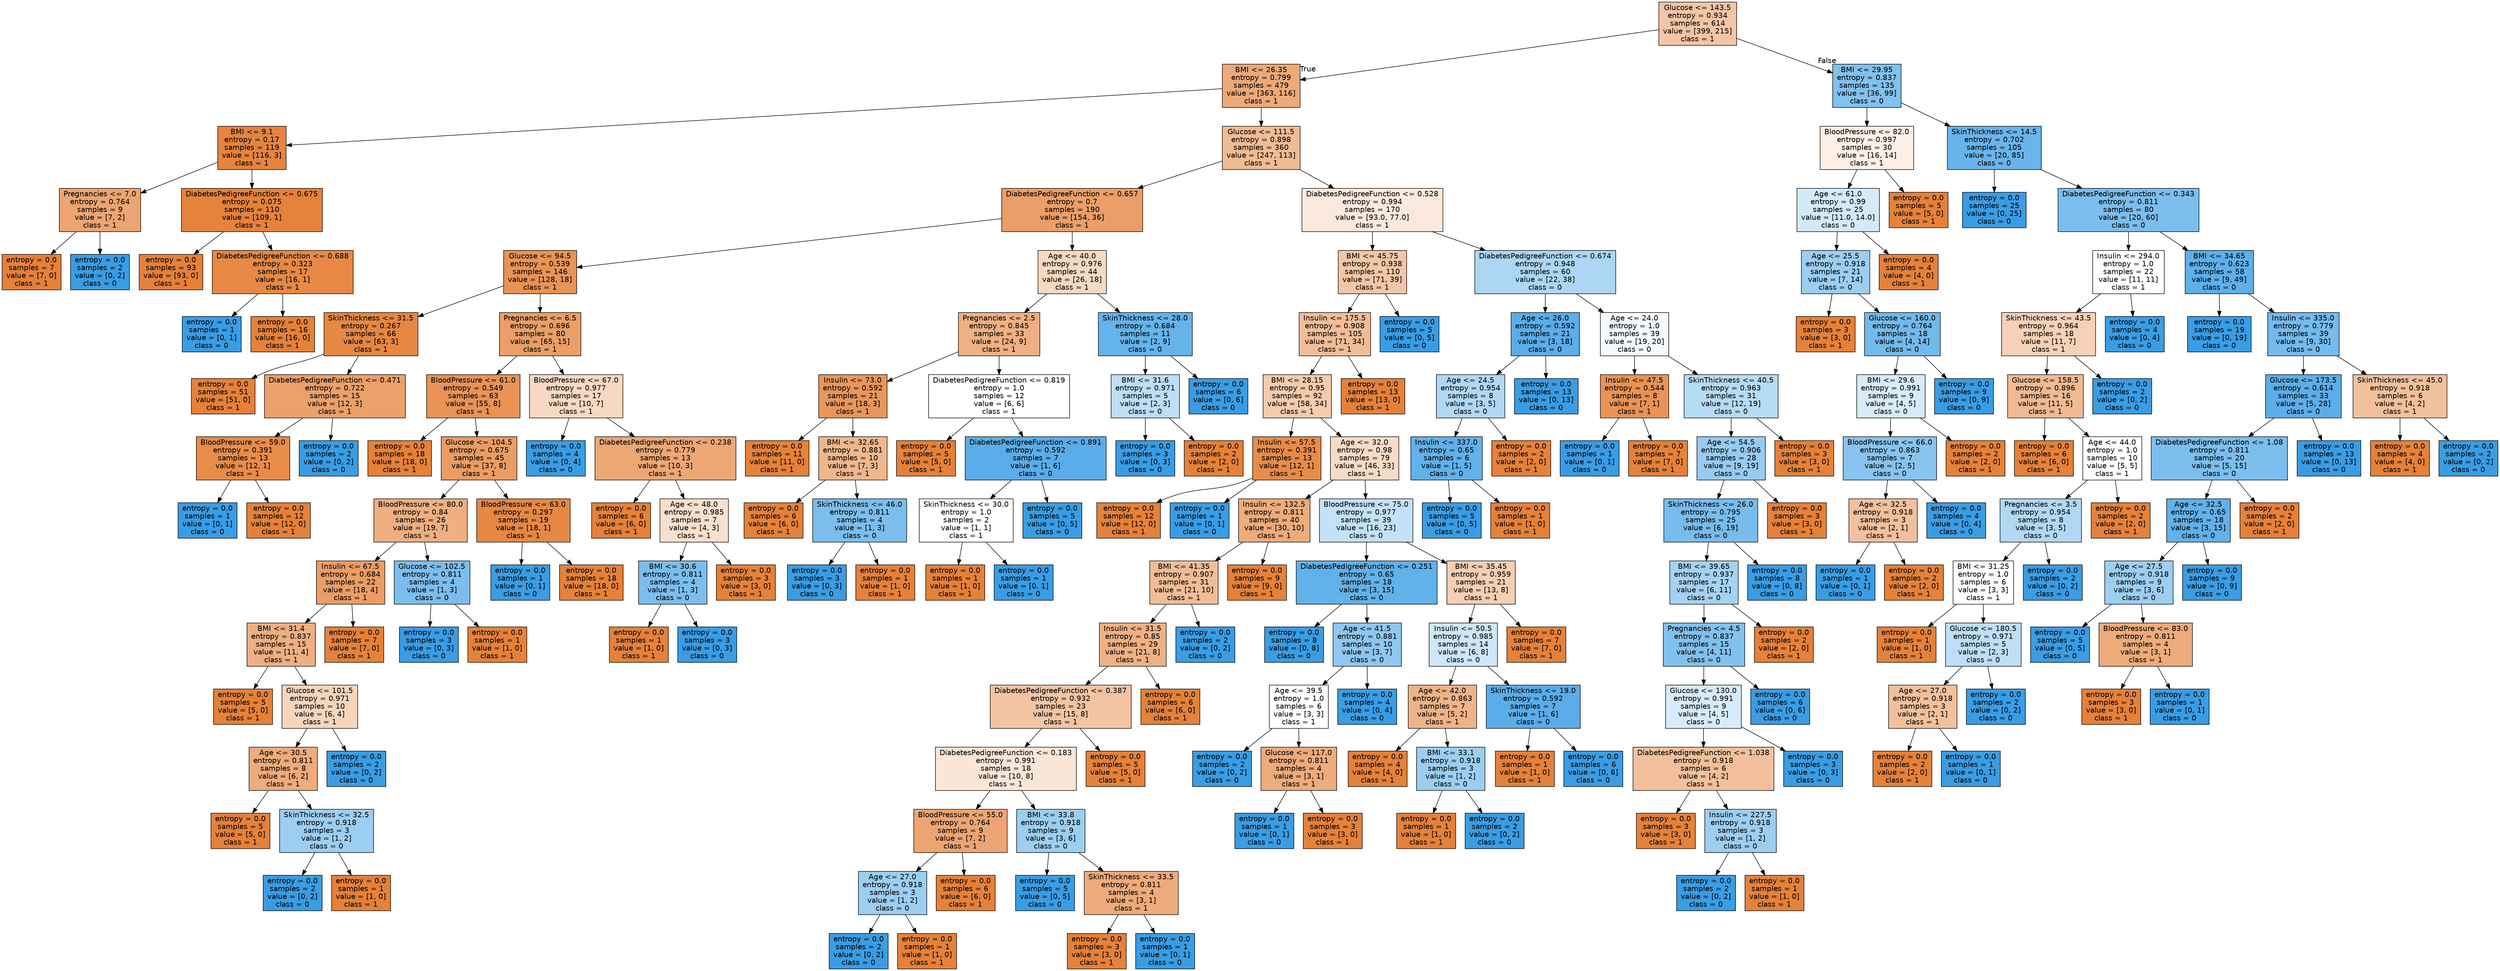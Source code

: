 digraph Tree {
node [shape=box, style="filled", color="black", fontname="helvetica"] ;
edge [fontname="helvetica"] ;
0 [label="Glucose <= 143.5\nentropy = 0.934\nsamples = 614\nvalue = [399, 215]\nclass = 1", fillcolor="#f3c5a4"] ;
1 [label="BMI <= 26.35\nentropy = 0.799\nsamples = 479\nvalue = [363, 116]\nclass = 1", fillcolor="#eda978"] ;
0 -> 1 [labeldistance=2.5, labelangle=45, headlabel="True"] ;
2 [label="BMI <= 9.1\nentropy = 0.17\nsamples = 119\nvalue = [116, 3]\nclass = 1", fillcolor="#e6843e"] ;
1 -> 2 ;
3 [label="Pregnancies <= 7.0\nentropy = 0.764\nsamples = 9\nvalue = [7, 2]\nclass = 1", fillcolor="#eca572"] ;
2 -> 3 ;
4 [label="entropy = 0.0\nsamples = 7\nvalue = [7, 0]\nclass = 1", fillcolor="#e58139"] ;
3 -> 4 ;
5 [label="entropy = 0.0\nsamples = 2\nvalue = [0, 2]\nclass = 0", fillcolor="#399de5"] ;
3 -> 5 ;
6 [label="DiabetesPedigreeFunction <= 0.675\nentropy = 0.075\nsamples = 110\nvalue = [109, 1]\nclass = 1", fillcolor="#e5823b"] ;
2 -> 6 ;
7 [label="entropy = 0.0\nsamples = 93\nvalue = [93, 0]\nclass = 1", fillcolor="#e58139"] ;
6 -> 7 ;
8 [label="DiabetesPedigreeFunction <= 0.688\nentropy = 0.323\nsamples = 17\nvalue = [16, 1]\nclass = 1", fillcolor="#e78945"] ;
6 -> 8 ;
9 [label="entropy = 0.0\nsamples = 1\nvalue = [0, 1]\nclass = 0", fillcolor="#399de5"] ;
8 -> 9 ;
10 [label="entropy = 0.0\nsamples = 16\nvalue = [16, 0]\nclass = 1", fillcolor="#e58139"] ;
8 -> 10 ;
11 [label="Glucose <= 111.5\nentropy = 0.898\nsamples = 360\nvalue = [247, 113]\nclass = 1", fillcolor="#f1bb94"] ;
1 -> 11 ;
12 [label="DiabetesPedigreeFunction <= 0.657\nentropy = 0.7\nsamples = 190\nvalue = [154, 36]\nclass = 1", fillcolor="#eb9e67"] ;
11 -> 12 ;
13 [label="Glucose <= 94.5\nentropy = 0.539\nsamples = 146\nvalue = [128, 18]\nclass = 1", fillcolor="#e99355"] ;
12 -> 13 ;
14 [label="SkinThickness <= 31.5\nentropy = 0.267\nsamples = 66\nvalue = [63, 3]\nclass = 1", fillcolor="#e68742"] ;
13 -> 14 ;
15 [label="entropy = 0.0\nsamples = 51\nvalue = [51, 0]\nclass = 1", fillcolor="#e58139"] ;
14 -> 15 ;
16 [label="DiabetesPedigreeFunction <= 0.471\nentropy = 0.722\nsamples = 15\nvalue = [12, 3]\nclass = 1", fillcolor="#eca06a"] ;
14 -> 16 ;
17 [label="BloodPressure <= 59.0\nentropy = 0.391\nsamples = 13\nvalue = [12, 1]\nclass = 1", fillcolor="#e78c49"] ;
16 -> 17 ;
18 [label="entropy = 0.0\nsamples = 1\nvalue = [0, 1]\nclass = 0", fillcolor="#399de5"] ;
17 -> 18 ;
19 [label="entropy = 0.0\nsamples = 12\nvalue = [12, 0]\nclass = 1", fillcolor="#e58139"] ;
17 -> 19 ;
20 [label="entropy = 0.0\nsamples = 2\nvalue = [0, 2]\nclass = 0", fillcolor="#399de5"] ;
16 -> 20 ;
21 [label="Pregnancies <= 6.5\nentropy = 0.696\nsamples = 80\nvalue = [65, 15]\nclass = 1", fillcolor="#eb9e67"] ;
13 -> 21 ;
22 [label="BloodPressure <= 61.0\nentropy = 0.549\nsamples = 63\nvalue = [55, 8]\nclass = 1", fillcolor="#e99356"] ;
21 -> 22 ;
23 [label="entropy = 0.0\nsamples = 18\nvalue = [18, 0]\nclass = 1", fillcolor="#e58139"] ;
22 -> 23 ;
24 [label="Glucose <= 104.5\nentropy = 0.675\nsamples = 45\nvalue = [37, 8]\nclass = 1", fillcolor="#eb9c64"] ;
22 -> 24 ;
25 [label="BloodPressure <= 80.0\nentropy = 0.84\nsamples = 26\nvalue = [19, 7]\nclass = 1", fillcolor="#efaf82"] ;
24 -> 25 ;
26 [label="Insulin <= 67.5\nentropy = 0.684\nsamples = 22\nvalue = [18, 4]\nclass = 1", fillcolor="#eb9d65"] ;
25 -> 26 ;
27 [label="BMI <= 31.4\nentropy = 0.837\nsamples = 15\nvalue = [11, 4]\nclass = 1", fillcolor="#eeaf81"] ;
26 -> 27 ;
28 [label="entropy = 0.0\nsamples = 5\nvalue = [5, 0]\nclass = 1", fillcolor="#e58139"] ;
27 -> 28 ;
29 [label="Glucose <= 101.5\nentropy = 0.971\nsamples = 10\nvalue = [6, 4]\nclass = 1", fillcolor="#f6d5bd"] ;
27 -> 29 ;
30 [label="Age <= 30.5\nentropy = 0.811\nsamples = 8\nvalue = [6, 2]\nclass = 1", fillcolor="#eeab7b"] ;
29 -> 30 ;
31 [label="entropy = 0.0\nsamples = 5\nvalue = [5, 0]\nclass = 1", fillcolor="#e58139"] ;
30 -> 31 ;
32 [label="SkinThickness <= 32.5\nentropy = 0.918\nsamples = 3\nvalue = [1, 2]\nclass = 0", fillcolor="#9ccef2"] ;
30 -> 32 ;
33 [label="entropy = 0.0\nsamples = 2\nvalue = [0, 2]\nclass = 0", fillcolor="#399de5"] ;
32 -> 33 ;
34 [label="entropy = 0.0\nsamples = 1\nvalue = [1, 0]\nclass = 1", fillcolor="#e58139"] ;
32 -> 34 ;
35 [label="entropy = 0.0\nsamples = 2\nvalue = [0, 2]\nclass = 0", fillcolor="#399de5"] ;
29 -> 35 ;
36 [label="entropy = 0.0\nsamples = 7\nvalue = [7, 0]\nclass = 1", fillcolor="#e58139"] ;
26 -> 36 ;
37 [label="Glucose <= 102.5\nentropy = 0.811\nsamples = 4\nvalue = [1, 3]\nclass = 0", fillcolor="#7bbeee"] ;
25 -> 37 ;
38 [label="entropy = 0.0\nsamples = 3\nvalue = [0, 3]\nclass = 0", fillcolor="#399de5"] ;
37 -> 38 ;
39 [label="entropy = 0.0\nsamples = 1\nvalue = [1, 0]\nclass = 1", fillcolor="#e58139"] ;
37 -> 39 ;
40 [label="BloodPressure <= 63.0\nentropy = 0.297\nsamples = 19\nvalue = [18, 1]\nclass = 1", fillcolor="#e68844"] ;
24 -> 40 ;
41 [label="entropy = 0.0\nsamples = 1\nvalue = [0, 1]\nclass = 0", fillcolor="#399de5"] ;
40 -> 41 ;
42 [label="entropy = 0.0\nsamples = 18\nvalue = [18, 0]\nclass = 1", fillcolor="#e58139"] ;
40 -> 42 ;
43 [label="BloodPressure <= 67.0\nentropy = 0.977\nsamples = 17\nvalue = [10, 7]\nclass = 1", fillcolor="#f7d9c4"] ;
21 -> 43 ;
44 [label="entropy = 0.0\nsamples = 4\nvalue = [0, 4]\nclass = 0", fillcolor="#399de5"] ;
43 -> 44 ;
45 [label="DiabetesPedigreeFunction <= 0.238\nentropy = 0.779\nsamples = 13\nvalue = [10, 3]\nclass = 1", fillcolor="#eda774"] ;
43 -> 45 ;
46 [label="entropy = 0.0\nsamples = 6\nvalue = [6, 0]\nclass = 1", fillcolor="#e58139"] ;
45 -> 46 ;
47 [label="Age <= 48.0\nentropy = 0.985\nsamples = 7\nvalue = [4, 3]\nclass = 1", fillcolor="#f8e0ce"] ;
45 -> 47 ;
48 [label="BMI <= 30.6\nentropy = 0.811\nsamples = 4\nvalue = [1, 3]\nclass = 0", fillcolor="#7bbeee"] ;
47 -> 48 ;
49 [label="entropy = 0.0\nsamples = 1\nvalue = [1, 0]\nclass = 1", fillcolor="#e58139"] ;
48 -> 49 ;
50 [label="entropy = 0.0\nsamples = 3\nvalue = [0, 3]\nclass = 0", fillcolor="#399de5"] ;
48 -> 50 ;
51 [label="entropy = 0.0\nsamples = 3\nvalue = [3, 0]\nclass = 1", fillcolor="#e58139"] ;
47 -> 51 ;
52 [label="Age <= 40.0\nentropy = 0.976\nsamples = 44\nvalue = [26, 18]\nclass = 1", fillcolor="#f7d8c2"] ;
12 -> 52 ;
53 [label="Pregnancies <= 2.5\nentropy = 0.845\nsamples = 33\nvalue = [24, 9]\nclass = 1", fillcolor="#efb083"] ;
52 -> 53 ;
54 [label="Insulin <= 73.0\nentropy = 0.592\nsamples = 21\nvalue = [18, 3]\nclass = 1", fillcolor="#e9965a"] ;
53 -> 54 ;
55 [label="entropy = 0.0\nsamples = 11\nvalue = [11, 0]\nclass = 1", fillcolor="#e58139"] ;
54 -> 55 ;
56 [label="BMI <= 32.65\nentropy = 0.881\nsamples = 10\nvalue = [7, 3]\nclass = 1", fillcolor="#f0b78e"] ;
54 -> 56 ;
57 [label="entropy = 0.0\nsamples = 6\nvalue = [6, 0]\nclass = 1", fillcolor="#e58139"] ;
56 -> 57 ;
58 [label="SkinThickness <= 46.0\nentropy = 0.811\nsamples = 4\nvalue = [1, 3]\nclass = 0", fillcolor="#7bbeee"] ;
56 -> 58 ;
59 [label="entropy = 0.0\nsamples = 3\nvalue = [0, 3]\nclass = 0", fillcolor="#399de5"] ;
58 -> 59 ;
60 [label="entropy = 0.0\nsamples = 1\nvalue = [1, 0]\nclass = 1", fillcolor="#e58139"] ;
58 -> 60 ;
61 [label="DiabetesPedigreeFunction <= 0.819\nentropy = 1.0\nsamples = 12\nvalue = [6, 6]\nclass = 1", fillcolor="#ffffff"] ;
53 -> 61 ;
62 [label="entropy = 0.0\nsamples = 5\nvalue = [5, 0]\nclass = 1", fillcolor="#e58139"] ;
61 -> 62 ;
63 [label="DiabetesPedigreeFunction <= 0.891\nentropy = 0.592\nsamples = 7\nvalue = [1, 6]\nclass = 0", fillcolor="#5aade9"] ;
61 -> 63 ;
64 [label="SkinThickness <= 30.0\nentropy = 1.0\nsamples = 2\nvalue = [1, 1]\nclass = 1", fillcolor="#ffffff"] ;
63 -> 64 ;
65 [label="entropy = 0.0\nsamples = 1\nvalue = [1, 0]\nclass = 1", fillcolor="#e58139"] ;
64 -> 65 ;
66 [label="entropy = 0.0\nsamples = 1\nvalue = [0, 1]\nclass = 0", fillcolor="#399de5"] ;
64 -> 66 ;
67 [label="entropy = 0.0\nsamples = 5\nvalue = [0, 5]\nclass = 0", fillcolor="#399de5"] ;
63 -> 67 ;
68 [label="SkinThickness <= 28.0\nentropy = 0.684\nsamples = 11\nvalue = [2, 9]\nclass = 0", fillcolor="#65b3eb"] ;
52 -> 68 ;
69 [label="BMI <= 31.6\nentropy = 0.971\nsamples = 5\nvalue = [2, 3]\nclass = 0", fillcolor="#bddef6"] ;
68 -> 69 ;
70 [label="entropy = 0.0\nsamples = 3\nvalue = [0, 3]\nclass = 0", fillcolor="#399de5"] ;
69 -> 70 ;
71 [label="entropy = 0.0\nsamples = 2\nvalue = [2, 0]\nclass = 1", fillcolor="#e58139"] ;
69 -> 71 ;
72 [label="entropy = 0.0\nsamples = 6\nvalue = [0, 6]\nclass = 0", fillcolor="#399de5"] ;
68 -> 72 ;
73 [label="DiabetesPedigreeFunction <= 0.528\nentropy = 0.994\nsamples = 170\nvalue = [93.0, 77.0]\nclass = 1", fillcolor="#fbe9dd"] ;
11 -> 73 ;
74 [label="BMI <= 45.75\nentropy = 0.938\nsamples = 110\nvalue = [71, 39]\nclass = 1", fillcolor="#f3c6a6"] ;
73 -> 74 ;
75 [label="Insulin <= 175.5\nentropy = 0.908\nsamples = 105\nvalue = [71, 34]\nclass = 1", fillcolor="#f1bd98"] ;
74 -> 75 ;
76 [label="BMI <= 28.15\nentropy = 0.95\nsamples = 92\nvalue = [58, 34]\nclass = 1", fillcolor="#f4cbad"] ;
75 -> 76 ;
77 [label="Insulin <= 57.5\nentropy = 0.391\nsamples = 13\nvalue = [12, 1]\nclass = 1", fillcolor="#e78c49"] ;
76 -> 77 ;
78 [label="entropy = 0.0\nsamples = 12\nvalue = [12, 0]\nclass = 1", fillcolor="#e58139"] ;
77 -> 78 ;
79 [label="entropy = 0.0\nsamples = 1\nvalue = [0, 1]\nclass = 0", fillcolor="#399de5"] ;
77 -> 79 ;
80 [label="Age <= 32.0\nentropy = 0.98\nsamples = 79\nvalue = [46, 33]\nclass = 1", fillcolor="#f8dbc7"] ;
76 -> 80 ;
81 [label="Insulin <= 132.5\nentropy = 0.811\nsamples = 40\nvalue = [30, 10]\nclass = 1", fillcolor="#eeab7b"] ;
80 -> 81 ;
82 [label="BMI <= 41.35\nentropy = 0.907\nsamples = 31\nvalue = [21, 10]\nclass = 1", fillcolor="#f1bd97"] ;
81 -> 82 ;
83 [label="Insulin <= 31.5\nentropy = 0.85\nsamples = 29\nvalue = [21, 8]\nclass = 1", fillcolor="#efb184"] ;
82 -> 83 ;
84 [label="DiabetesPedigreeFunction <= 0.387\nentropy = 0.932\nsamples = 23\nvalue = [15, 8]\nclass = 1", fillcolor="#f3c4a3"] ;
83 -> 84 ;
85 [label="DiabetesPedigreeFunction <= 0.183\nentropy = 0.991\nsamples = 18\nvalue = [10, 8]\nclass = 1", fillcolor="#fae6d7"] ;
84 -> 85 ;
86 [label="BloodPressure <= 55.0\nentropy = 0.764\nsamples = 9\nvalue = [7, 2]\nclass = 1", fillcolor="#eca572"] ;
85 -> 86 ;
87 [label="Age <= 27.0\nentropy = 0.918\nsamples = 3\nvalue = [1, 2]\nclass = 0", fillcolor="#9ccef2"] ;
86 -> 87 ;
88 [label="entropy = 0.0\nsamples = 2\nvalue = [0, 2]\nclass = 0", fillcolor="#399de5"] ;
87 -> 88 ;
89 [label="entropy = 0.0\nsamples = 1\nvalue = [1, 0]\nclass = 1", fillcolor="#e58139"] ;
87 -> 89 ;
90 [label="entropy = 0.0\nsamples = 6\nvalue = [6, 0]\nclass = 1", fillcolor="#e58139"] ;
86 -> 90 ;
91 [label="BMI <= 33.8\nentropy = 0.918\nsamples = 9\nvalue = [3, 6]\nclass = 0", fillcolor="#9ccef2"] ;
85 -> 91 ;
92 [label="entropy = 0.0\nsamples = 5\nvalue = [0, 5]\nclass = 0", fillcolor="#399de5"] ;
91 -> 92 ;
93 [label="SkinThickness <= 33.5\nentropy = 0.811\nsamples = 4\nvalue = [3, 1]\nclass = 1", fillcolor="#eeab7b"] ;
91 -> 93 ;
94 [label="entropy = 0.0\nsamples = 3\nvalue = [3, 0]\nclass = 1", fillcolor="#e58139"] ;
93 -> 94 ;
95 [label="entropy = 0.0\nsamples = 1\nvalue = [0, 1]\nclass = 0", fillcolor="#399de5"] ;
93 -> 95 ;
96 [label="entropy = 0.0\nsamples = 5\nvalue = [5, 0]\nclass = 1", fillcolor="#e58139"] ;
84 -> 96 ;
97 [label="entropy = 0.0\nsamples = 6\nvalue = [6, 0]\nclass = 1", fillcolor="#e58139"] ;
83 -> 97 ;
98 [label="entropy = 0.0\nsamples = 2\nvalue = [0, 2]\nclass = 0", fillcolor="#399de5"] ;
82 -> 98 ;
99 [label="entropy = 0.0\nsamples = 9\nvalue = [9, 0]\nclass = 1", fillcolor="#e58139"] ;
81 -> 99 ;
100 [label="BloodPressure <= 75.0\nentropy = 0.977\nsamples = 39\nvalue = [16, 23]\nclass = 0", fillcolor="#c3e1f7"] ;
80 -> 100 ;
101 [label="DiabetesPedigreeFunction <= 0.251\nentropy = 0.65\nsamples = 18\nvalue = [3, 15]\nclass = 0", fillcolor="#61b1ea"] ;
100 -> 101 ;
102 [label="entropy = 0.0\nsamples = 8\nvalue = [0, 8]\nclass = 0", fillcolor="#399de5"] ;
101 -> 102 ;
103 [label="Age <= 41.5\nentropy = 0.881\nsamples = 10\nvalue = [3, 7]\nclass = 0", fillcolor="#8ec7f0"] ;
101 -> 103 ;
104 [label="Age <= 39.5\nentropy = 1.0\nsamples = 6\nvalue = [3, 3]\nclass = 1", fillcolor="#ffffff"] ;
103 -> 104 ;
105 [label="entropy = 0.0\nsamples = 2\nvalue = [0, 2]\nclass = 0", fillcolor="#399de5"] ;
104 -> 105 ;
106 [label="Glucose <= 117.0\nentropy = 0.811\nsamples = 4\nvalue = [3, 1]\nclass = 1", fillcolor="#eeab7b"] ;
104 -> 106 ;
107 [label="entropy = 0.0\nsamples = 1\nvalue = [0, 1]\nclass = 0", fillcolor="#399de5"] ;
106 -> 107 ;
108 [label="entropy = 0.0\nsamples = 3\nvalue = [3, 0]\nclass = 1", fillcolor="#e58139"] ;
106 -> 108 ;
109 [label="entropy = 0.0\nsamples = 4\nvalue = [0, 4]\nclass = 0", fillcolor="#399de5"] ;
103 -> 109 ;
110 [label="BMI <= 35.45\nentropy = 0.959\nsamples = 21\nvalue = [13, 8]\nclass = 1", fillcolor="#f5cfb3"] ;
100 -> 110 ;
111 [label="Insulin <= 50.5\nentropy = 0.985\nsamples = 14\nvalue = [6, 8]\nclass = 0", fillcolor="#cee6f8"] ;
110 -> 111 ;
112 [label="Age <= 42.0\nentropy = 0.863\nsamples = 7\nvalue = [5, 2]\nclass = 1", fillcolor="#efb388"] ;
111 -> 112 ;
113 [label="entropy = 0.0\nsamples = 4\nvalue = [4, 0]\nclass = 1", fillcolor="#e58139"] ;
112 -> 113 ;
114 [label="BMI <= 33.1\nentropy = 0.918\nsamples = 3\nvalue = [1, 2]\nclass = 0", fillcolor="#9ccef2"] ;
112 -> 114 ;
115 [label="entropy = 0.0\nsamples = 1\nvalue = [1, 0]\nclass = 1", fillcolor="#e58139"] ;
114 -> 115 ;
116 [label="entropy = 0.0\nsamples = 2\nvalue = [0, 2]\nclass = 0", fillcolor="#399de5"] ;
114 -> 116 ;
117 [label="SkinThickness <= 19.0\nentropy = 0.592\nsamples = 7\nvalue = [1, 6]\nclass = 0", fillcolor="#5aade9"] ;
111 -> 117 ;
118 [label="entropy = 0.0\nsamples = 1\nvalue = [1, 0]\nclass = 1", fillcolor="#e58139"] ;
117 -> 118 ;
119 [label="entropy = 0.0\nsamples = 6\nvalue = [0, 6]\nclass = 0", fillcolor="#399de5"] ;
117 -> 119 ;
120 [label="entropy = 0.0\nsamples = 7\nvalue = [7, 0]\nclass = 1", fillcolor="#e58139"] ;
110 -> 120 ;
121 [label="entropy = 0.0\nsamples = 13\nvalue = [13, 0]\nclass = 1", fillcolor="#e58139"] ;
75 -> 121 ;
122 [label="entropy = 0.0\nsamples = 5\nvalue = [0, 5]\nclass = 0", fillcolor="#399de5"] ;
74 -> 122 ;
123 [label="DiabetesPedigreeFunction <= 0.674\nentropy = 0.948\nsamples = 60\nvalue = [22, 38]\nclass = 0", fillcolor="#acd6f4"] ;
73 -> 123 ;
124 [label="Age <= 26.0\nentropy = 0.592\nsamples = 21\nvalue = [3, 18]\nclass = 0", fillcolor="#5aade9"] ;
123 -> 124 ;
125 [label="Age <= 24.5\nentropy = 0.954\nsamples = 8\nvalue = [3, 5]\nclass = 0", fillcolor="#b0d8f5"] ;
124 -> 125 ;
126 [label="Insulin <= 337.0\nentropy = 0.65\nsamples = 6\nvalue = [1, 5]\nclass = 0", fillcolor="#61b1ea"] ;
125 -> 126 ;
127 [label="entropy = 0.0\nsamples = 5\nvalue = [0, 5]\nclass = 0", fillcolor="#399de5"] ;
126 -> 127 ;
128 [label="entropy = 0.0\nsamples = 1\nvalue = [1, 0]\nclass = 1", fillcolor="#e58139"] ;
126 -> 128 ;
129 [label="entropy = 0.0\nsamples = 2\nvalue = [2, 0]\nclass = 1", fillcolor="#e58139"] ;
125 -> 129 ;
130 [label="entropy = 0.0\nsamples = 13\nvalue = [0, 13]\nclass = 0", fillcolor="#399de5"] ;
124 -> 130 ;
131 [label="Age <= 24.0\nentropy = 1.0\nsamples = 39\nvalue = [19, 20]\nclass = 0", fillcolor="#f5fafe"] ;
123 -> 131 ;
132 [label="Insulin <= 47.5\nentropy = 0.544\nsamples = 8\nvalue = [7, 1]\nclass = 1", fillcolor="#e99355"] ;
131 -> 132 ;
133 [label="entropy = 0.0\nsamples = 1\nvalue = [0, 1]\nclass = 0", fillcolor="#399de5"] ;
132 -> 133 ;
134 [label="entropy = 0.0\nsamples = 7\nvalue = [7, 0]\nclass = 1", fillcolor="#e58139"] ;
132 -> 134 ;
135 [label="SkinThickness <= 40.5\nentropy = 0.963\nsamples = 31\nvalue = [12, 19]\nclass = 0", fillcolor="#b6dbf5"] ;
131 -> 135 ;
136 [label="Age <= 54.5\nentropy = 0.906\nsamples = 28\nvalue = [9, 19]\nclass = 0", fillcolor="#97cbf1"] ;
135 -> 136 ;
137 [label="SkinThickness <= 26.0\nentropy = 0.795\nsamples = 25\nvalue = [6, 19]\nclass = 0", fillcolor="#78bced"] ;
136 -> 137 ;
138 [label="BMI <= 39.65\nentropy = 0.937\nsamples = 17\nvalue = [6, 11]\nclass = 0", fillcolor="#a5d2f3"] ;
137 -> 138 ;
139 [label="Pregnancies <= 4.5\nentropy = 0.837\nsamples = 15\nvalue = [4, 11]\nclass = 0", fillcolor="#81c1ee"] ;
138 -> 139 ;
140 [label="Glucose <= 130.0\nentropy = 0.991\nsamples = 9\nvalue = [4, 5]\nclass = 0", fillcolor="#d7ebfa"] ;
139 -> 140 ;
141 [label="DiabetesPedigreeFunction <= 1.038\nentropy = 0.918\nsamples = 6\nvalue = [4, 2]\nclass = 1", fillcolor="#f2c09c"] ;
140 -> 141 ;
142 [label="entropy = 0.0\nsamples = 3\nvalue = [3, 0]\nclass = 1", fillcolor="#e58139"] ;
141 -> 142 ;
143 [label="Insulin <= 227.5\nentropy = 0.918\nsamples = 3\nvalue = [1, 2]\nclass = 0", fillcolor="#9ccef2"] ;
141 -> 143 ;
144 [label="entropy = 0.0\nsamples = 2\nvalue = [0, 2]\nclass = 0", fillcolor="#399de5"] ;
143 -> 144 ;
145 [label="entropy = 0.0\nsamples = 1\nvalue = [1, 0]\nclass = 1", fillcolor="#e58139"] ;
143 -> 145 ;
146 [label="entropy = 0.0\nsamples = 3\nvalue = [0, 3]\nclass = 0", fillcolor="#399de5"] ;
140 -> 146 ;
147 [label="entropy = 0.0\nsamples = 6\nvalue = [0, 6]\nclass = 0", fillcolor="#399de5"] ;
139 -> 147 ;
148 [label="entropy = 0.0\nsamples = 2\nvalue = [2, 0]\nclass = 1", fillcolor="#e58139"] ;
138 -> 148 ;
149 [label="entropy = 0.0\nsamples = 8\nvalue = [0, 8]\nclass = 0", fillcolor="#399de5"] ;
137 -> 149 ;
150 [label="entropy = 0.0\nsamples = 3\nvalue = [3, 0]\nclass = 1", fillcolor="#e58139"] ;
136 -> 150 ;
151 [label="entropy = 0.0\nsamples = 3\nvalue = [3, 0]\nclass = 1", fillcolor="#e58139"] ;
135 -> 151 ;
152 [label="BMI <= 29.95\nentropy = 0.837\nsamples = 135\nvalue = [36, 99]\nclass = 0", fillcolor="#81c1ee"] ;
0 -> 152 [labeldistance=2.5, labelangle=-45, headlabel="False"] ;
153 [label="BloodPressure <= 82.0\nentropy = 0.997\nsamples = 30\nvalue = [16, 14]\nclass = 1", fillcolor="#fcefe6"] ;
152 -> 153 ;
154 [label="Age <= 61.0\nentropy = 0.99\nsamples = 25\nvalue = [11.0, 14.0]\nclass = 0", fillcolor="#d5eaf9"] ;
153 -> 154 ;
155 [label="Age <= 25.5\nentropy = 0.918\nsamples = 21\nvalue = [7, 14]\nclass = 0", fillcolor="#9ccef2"] ;
154 -> 155 ;
156 [label="entropy = 0.0\nsamples = 3\nvalue = [3, 0]\nclass = 1", fillcolor="#e58139"] ;
155 -> 156 ;
157 [label="Glucose <= 160.0\nentropy = 0.764\nsamples = 18\nvalue = [4, 14]\nclass = 0", fillcolor="#72b9ec"] ;
155 -> 157 ;
158 [label="BMI <= 29.6\nentropy = 0.991\nsamples = 9\nvalue = [4, 5]\nclass = 0", fillcolor="#d7ebfa"] ;
157 -> 158 ;
159 [label="BloodPressure <= 66.0\nentropy = 0.863\nsamples = 7\nvalue = [2, 5]\nclass = 0", fillcolor="#88c4ef"] ;
158 -> 159 ;
160 [label="Age <= 32.5\nentropy = 0.918\nsamples = 3\nvalue = [2, 1]\nclass = 1", fillcolor="#f2c09c"] ;
159 -> 160 ;
161 [label="entropy = 0.0\nsamples = 1\nvalue = [0, 1]\nclass = 0", fillcolor="#399de5"] ;
160 -> 161 ;
162 [label="entropy = 0.0\nsamples = 2\nvalue = [2, 0]\nclass = 1", fillcolor="#e58139"] ;
160 -> 162 ;
163 [label="entropy = 0.0\nsamples = 4\nvalue = [0, 4]\nclass = 0", fillcolor="#399de5"] ;
159 -> 163 ;
164 [label="entropy = 0.0\nsamples = 2\nvalue = [2, 0]\nclass = 1", fillcolor="#e58139"] ;
158 -> 164 ;
165 [label="entropy = 0.0\nsamples = 9\nvalue = [0, 9]\nclass = 0", fillcolor="#399de5"] ;
157 -> 165 ;
166 [label="entropy = 0.0\nsamples = 4\nvalue = [4, 0]\nclass = 1", fillcolor="#e58139"] ;
154 -> 166 ;
167 [label="entropy = 0.0\nsamples = 5\nvalue = [5, 0]\nclass = 1", fillcolor="#e58139"] ;
153 -> 167 ;
168 [label="SkinThickness <= 14.5\nentropy = 0.702\nsamples = 105\nvalue = [20, 85]\nclass = 0", fillcolor="#68b4eb"] ;
152 -> 168 ;
169 [label="entropy = 0.0\nsamples = 25\nvalue = [0, 25]\nclass = 0", fillcolor="#399de5"] ;
168 -> 169 ;
170 [label="DiabetesPedigreeFunction <= 0.343\nentropy = 0.811\nsamples = 80\nvalue = [20, 60]\nclass = 0", fillcolor="#7bbeee"] ;
168 -> 170 ;
171 [label="Insulin <= 294.0\nentropy = 1.0\nsamples = 22\nvalue = [11, 11]\nclass = 1", fillcolor="#ffffff"] ;
170 -> 171 ;
172 [label="SkinThickness <= 43.5\nentropy = 0.964\nsamples = 18\nvalue = [11, 7]\nclass = 1", fillcolor="#f6d1b7"] ;
171 -> 172 ;
173 [label="Glucose <= 158.5\nentropy = 0.896\nsamples = 16\nvalue = [11, 5]\nclass = 1", fillcolor="#f1ba93"] ;
172 -> 173 ;
174 [label="entropy = 0.0\nsamples = 6\nvalue = [6, 0]\nclass = 1", fillcolor="#e58139"] ;
173 -> 174 ;
175 [label="Age <= 44.0\nentropy = 1.0\nsamples = 10\nvalue = [5, 5]\nclass = 1", fillcolor="#ffffff"] ;
173 -> 175 ;
176 [label="Pregnancies <= 3.5\nentropy = 0.954\nsamples = 8\nvalue = [3, 5]\nclass = 0", fillcolor="#b0d8f5"] ;
175 -> 176 ;
177 [label="BMI <= 31.25\nentropy = 1.0\nsamples = 6\nvalue = [3, 3]\nclass = 1", fillcolor="#ffffff"] ;
176 -> 177 ;
178 [label="entropy = 0.0\nsamples = 1\nvalue = [1, 0]\nclass = 1", fillcolor="#e58139"] ;
177 -> 178 ;
179 [label="Glucose <= 180.5\nentropy = 0.971\nsamples = 5\nvalue = [2, 3]\nclass = 0", fillcolor="#bddef6"] ;
177 -> 179 ;
180 [label="Age <= 27.0\nentropy = 0.918\nsamples = 3\nvalue = [2, 1]\nclass = 1", fillcolor="#f2c09c"] ;
179 -> 180 ;
181 [label="entropy = 0.0\nsamples = 2\nvalue = [2, 0]\nclass = 1", fillcolor="#e58139"] ;
180 -> 181 ;
182 [label="entropy = 0.0\nsamples = 1\nvalue = [0, 1]\nclass = 0", fillcolor="#399de5"] ;
180 -> 182 ;
183 [label="entropy = 0.0\nsamples = 2\nvalue = [0, 2]\nclass = 0", fillcolor="#399de5"] ;
179 -> 183 ;
184 [label="entropy = 0.0\nsamples = 2\nvalue = [0, 2]\nclass = 0", fillcolor="#399de5"] ;
176 -> 184 ;
185 [label="entropy = 0.0\nsamples = 2\nvalue = [2, 0]\nclass = 1", fillcolor="#e58139"] ;
175 -> 185 ;
186 [label="entropy = 0.0\nsamples = 2\nvalue = [0, 2]\nclass = 0", fillcolor="#399de5"] ;
172 -> 186 ;
187 [label="entropy = 0.0\nsamples = 4\nvalue = [0, 4]\nclass = 0", fillcolor="#399de5"] ;
171 -> 187 ;
188 [label="BMI <= 34.65\nentropy = 0.623\nsamples = 58\nvalue = [9, 49]\nclass = 0", fillcolor="#5dafea"] ;
170 -> 188 ;
189 [label="entropy = 0.0\nsamples = 19\nvalue = [0, 19]\nclass = 0", fillcolor="#399de5"] ;
188 -> 189 ;
190 [label="Insulin <= 335.0\nentropy = 0.779\nsamples = 39\nvalue = [9, 30]\nclass = 0", fillcolor="#74baed"] ;
188 -> 190 ;
191 [label="Glucose <= 173.5\nentropy = 0.614\nsamples = 33\nvalue = [5, 28]\nclass = 0", fillcolor="#5caeea"] ;
190 -> 191 ;
192 [label="DiabetesPedigreeFunction <= 1.08\nentropy = 0.811\nsamples = 20\nvalue = [5, 15]\nclass = 0", fillcolor="#7bbeee"] ;
191 -> 192 ;
193 [label="Age <= 32.5\nentropy = 0.65\nsamples = 18\nvalue = [3, 15]\nclass = 0", fillcolor="#61b1ea"] ;
192 -> 193 ;
194 [label="Age <= 27.5\nentropy = 0.918\nsamples = 9\nvalue = [3, 6]\nclass = 0", fillcolor="#9ccef2"] ;
193 -> 194 ;
195 [label="entropy = 0.0\nsamples = 5\nvalue = [0, 5]\nclass = 0", fillcolor="#399de5"] ;
194 -> 195 ;
196 [label="BloodPressure <= 83.0\nentropy = 0.811\nsamples = 4\nvalue = [3, 1]\nclass = 1", fillcolor="#eeab7b"] ;
194 -> 196 ;
197 [label="entropy = 0.0\nsamples = 3\nvalue = [3, 0]\nclass = 1", fillcolor="#e58139"] ;
196 -> 197 ;
198 [label="entropy = 0.0\nsamples = 1\nvalue = [0, 1]\nclass = 0", fillcolor="#399de5"] ;
196 -> 198 ;
199 [label="entropy = 0.0\nsamples = 9\nvalue = [0, 9]\nclass = 0", fillcolor="#399de5"] ;
193 -> 199 ;
200 [label="entropy = 0.0\nsamples = 2\nvalue = [2, 0]\nclass = 1", fillcolor="#e58139"] ;
192 -> 200 ;
201 [label="entropy = 0.0\nsamples = 13\nvalue = [0, 13]\nclass = 0", fillcolor="#399de5"] ;
191 -> 201 ;
202 [label="SkinThickness <= 45.0\nentropy = 0.918\nsamples = 6\nvalue = [4, 2]\nclass = 1", fillcolor="#f2c09c"] ;
190 -> 202 ;
203 [label="entropy = 0.0\nsamples = 4\nvalue = [4, 0]\nclass = 1", fillcolor="#e58139"] ;
202 -> 203 ;
204 [label="entropy = 0.0\nsamples = 2\nvalue = [0, 2]\nclass = 0", fillcolor="#399de5"] ;
202 -> 204 ;
}